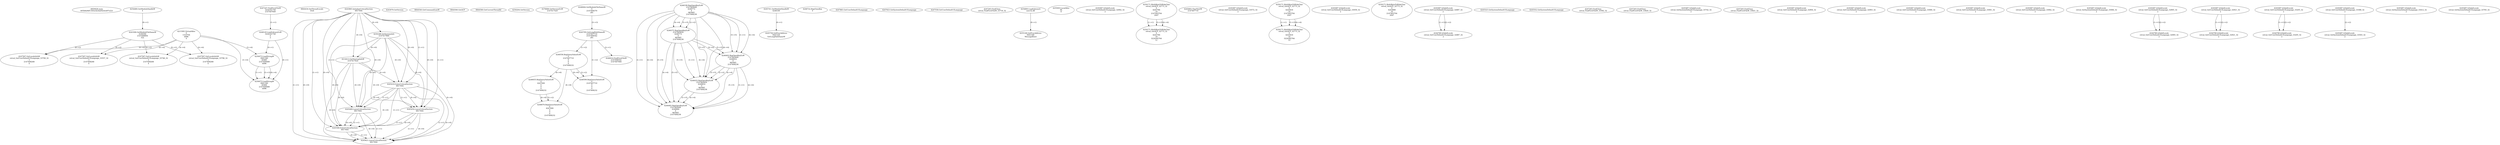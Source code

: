 // Global SCDG with merge call
digraph {
	0 [label="6850628.main
005b8a9df1345ecfa3da0424cb97e221"]
	1 [label="4254480.GetModuleHandleW
0"]
	2 [label="6844434.SetThreadLocale
1024"]
	3 [label="4243965.InitializeCriticalSection
6917004"]
	4 [label="4243979.GetVersion
"]
	5 [label="4250188.GetSystemInfo
2147417660"]
	3 -> 5 [label="(0-->0)"]
	6 [label="6844540.GetCommandLineW
"]
	7 [label="4214413.GetStartupInfoW
2147417624"]
	3 -> 7 [label="(0-->0)"]
	5 -> 7 [label="(0-->0)"]
	8 [label="6844560.GetACP
"]
	9 [label="6844580.GetCurrentThreadId
"]
	10 [label="4250204.GetVersion
"]
	11 [label="4276690.GetVersionExW
2147417420"]
	12 [label="4243306.GetModuleFileNameW
4194304
2147408904
522"]
	1 -> 12 [label="(0-->1)"]
	13 [label="4248064.GetModuleFileNameW
0
2147408370
261"]
	14 [label="4215383.VirtualAlloc
0
1310704
4096
4"]
	15 [label="4246338.RegOpenKeyExW
2147483649
4246772
0
983065
2147408236"]
	16 [label="4245741.GetModuleHandleW
4246160"]
	17 [label="4245758.GetProcAddress
9441320
GetLongPathNameW"]
	16 -> 17 [label="(0-->1)"]
	18 [label="4245785.GetLongPathNameW
2147407710
2147406542
261"]
	13 -> 18 [label="(3-->3)"]
	19 [label="4246556.RegQueryValueExW
0
2147407710
0
0
0
2147408232"]
	18 -> 19 [label="(1-->2)"]
	20 [label="4246599.RegQueryValueExW
0
2147407710
0
0
0
2147408232"]
	18 -> 20 [label="(1-->2)"]
	19 -> 20 [label="(2-->2)"]
	19 -> 20 [label="(6-->6)"]
	21 [label="4246722.RegCloseKey
0"]
	22 [label="4247883.GetUserDefaultUILanguage
"]
	23 [label="4245418.EnterCriticalSection
6917004"]
	3 -> 23 [label="(1-->1)"]
	3 -> 23 [label="(0-->0)"]
	5 -> 23 [label="(0-->0)"]
	7 -> 23 [label="(0-->0)"]
	24 [label="4245454.LeaveCriticalSection
6917004"]
	3 -> 24 [label="(1-->1)"]
	23 -> 24 [label="(1-->1)"]
	3 -> 24 [label="(0-->0)"]
	5 -> 24 [label="(0-->0)"]
	7 -> 24 [label="(0-->0)"]
	23 -> 24 [label="(0-->0)"]
	25 [label="4247923.GetSystemDefaultUILanguage
"]
	26 [label="4247558.GetUserDefaultUILanguage
"]
	27 [label="4247567.GetLocaleInfoW
retval_GetUserDefaultUILanguage_33708_32
3
2147408268
4"]
	12 -> 27 [label="(0-->2)"]
	14 -> 27 [label="(4-->4)"]
	28 [label="4247247.FindFirstFileW
3224341740
2147407640"]
	29 [label="4247263.FindClose
retval_FindFirstFileW_33718_32"]
	30 [label="4248145.LoadLibraryExW
3224341740
0
2"]
	28 -> 30 [label="(1-->1)"]
	31 [label="4250073.LoadStringW
9441340
65485
2147409468
4096"]
	30 -> 31 [label="(0-->1)"]
	14 -> 31 [label="(3-->4)"]
	32 [label="4254893.LoadLibraryA
user32.dll"]
	33 [label="4255003.LocalAlloc
64
8"]
	34 [label="4255148.GetProcAddress
9441348
MessageBoxA"]
	32 -> 34 [label="(0-->1)"]
	35 [label="4245469.LeaveCriticalSection
6917004"]
	3 -> 35 [label="(1-->1)"]
	23 -> 35 [label="(1-->1)"]
	3 -> 35 [label="(0-->0)"]
	5 -> 35 [label="(0-->0)"]
	7 -> 35 [label="(0-->0)"]
	23 -> 35 [label="(0-->0)"]
	36 [label="4245487.IsValidLocale
retval_GetUserDefaultUILanguage_32902_32
2"]
	37 [label="4250171.MultiByteToWideChar
retval_GetACP_32773_32
0
4243784
10
2147403704
2047"]
	38 [label="4250171.MultiByteToWideChar
retval_GetACP_32773_32
0
4243784
10
3224282764
11"]
	37 -> 38 [label="(1-->1)"]
	37 -> 38 [label="(3-->3)"]
	37 -> 38 [label="(4-->4)"]
	39 [label="4246372.RegOpenKeyExW
2147483650
4246772
0
983065
2147408236"]
	15 -> 39 [label="(2-->2)"]
	15 -> 39 [label="(4-->4)"]
	15 -> 39 [label="(5-->5)"]
	40 [label="4246402.RegOpenKeyExW
2147483649
4246832
0
983065
2147408236"]
	15 -> 40 [label="(1-->1)"]
	15 -> 40 [label="(4-->4)"]
	39 -> 40 [label="(4-->4)"]
	15 -> 40 [label="(5-->5)"]
	39 -> 40 [label="(5-->5)"]
	41 [label="4246432.RegOpenKeyExW
2147483650
4246832
0
983065
2147408236"]
	39 -> 41 [label="(1-->1)"]
	40 -> 41 [label="(2-->2)"]
	15 -> 41 [label="(4-->4)"]
	39 -> 41 [label="(4-->4)"]
	40 -> 41 [label="(4-->4)"]
	15 -> 41 [label="(5-->5)"]
	39 -> 41 [label="(5-->5)"]
	40 -> 41 [label="(5-->5)"]
	42 [label="4246462.RegOpenKeyExW
2147483649
4246884
0
983065
2147408236"]
	15 -> 42 [label="(1-->1)"]
	40 -> 42 [label="(1-->1)"]
	15 -> 42 [label="(4-->4)"]
	39 -> 42 [label="(4-->4)"]
	40 -> 42 [label="(4-->4)"]
	41 -> 42 [label="(4-->4)"]
	15 -> 42 [label="(5-->5)"]
	39 -> 42 [label="(5-->5)"]
	40 -> 42 [label="(5-->5)"]
	41 -> 42 [label="(5-->5)"]
	43 [label="4245683.CharNextW
2147407716"]
	44 [label="4246635.RegQueryValueExW
0
4247000
0
0
0
2147408232"]
	19 -> 44 [label="(6-->6)"]
	45 [label="4246676.RegQueryValueExW
0
4247000
0
0
0
2147408232"]
	44 -> 45 [label="(2-->2)"]
	19 -> 45 [label="(6-->6)"]
	44 -> 45 [label="(6-->6)"]
	46 [label="4245487.IsValidLocale
retval_GetUserDefaultUILanguage_33572_32
2"]
	47 [label="4250171.MultiByteToWideChar
retval_GetACP_32773_32
0
4243616
14
2147403704
2047"]
	48 [label="4250171.MultiByteToWideChar
retval_GetACP_32773_32
0
4243616
14
3224282764
15"]
	47 -> 48 [label="(1-->1)"]
	47 -> 48 [label="(3-->3)"]
	47 -> 48 [label="(4-->4)"]
	49 [label="4246014.FindFirstFileW
2147406542
2147407064"]
	18 -> 49 [label="(2-->1)"]
	50 [label="4245487.IsValidLocale
retval_GetUserDefaultUILanguage_33059_32
2"]
	51 [label="4250171.MultiByteToWideChar
retval_GetACP_32773_32
0
4243868
10
2147403704
2047"]
	52 [label="4245487.IsValidLocale
retval_GetUserDefaultUILanguage_32887_32
2"]
	53 [label="4244766.IsValidLocale
retval_GetUserDefaultUILanguage_32887_32
2"]
	52 -> 53 [label="(1-->1)"]
	52 -> 53 [label="(2-->2)"]
	54 [label="4245525.GetSystemDefaultUILanguage
"]
	55 [label="4245552.GetSystemDefaultUILanguage
"]
	56 [label="4247567.GetLocaleInfoW
retval_GetUserDefaultUILanguage_33557_32
3
2147408268
4"]
	12 -> 56 [label="(0-->2)"]
	14 -> 56 [label="(4-->4)"]
	57 [label="4247263.FindClose
retval_FindFirstFileW_33582_32"]
	58 [label="4247567.GetLocaleInfoW
retval_GetUserDefaultUILanguage_33746_32
3
2147408268
4"]
	12 -> 58 [label="(0-->2)"]
	14 -> 58 [label="(4-->4)"]
	59 [label="4247263.FindClose
retval_FindFirstFileW_33820_32"]
	60 [label="4245487.IsValidLocale
retval_GetSystemDefaultUILanguage_33742_32
2"]
	61 [label="4245580.EnterCriticalSection
6917004"]
	3 -> 61 [label="(1-->1)"]
	23 -> 61 [label="(1-->1)"]
	24 -> 61 [label="(1-->1)"]
	35 -> 61 [label="(1-->1)"]
	3 -> 61 [label="(0-->0)"]
	5 -> 61 [label="(0-->0)"]
	7 -> 61 [label="(0-->0)"]
	23 -> 61 [label="(0-->0)"]
	24 -> 61 [label="(0-->0)"]
	35 -> 61 [label="(0-->0)"]
	62 [label="4245621.LeaveCriticalSection
6917004"]
	3 -> 62 [label="(1-->1)"]
	23 -> 62 [label="(1-->1)"]
	24 -> 62 [label="(1-->1)"]
	35 -> 62 [label="(1-->1)"]
	61 -> 62 [label="(1-->1)"]
	3 -> 62 [label="(0-->0)"]
	5 -> 62 [label="(0-->0)"]
	7 -> 62 [label="(0-->0)"]
	23 -> 62 [label="(0-->0)"]
	24 -> 62 [label="(0-->0)"]
	35 -> 62 [label="(0-->0)"]
	61 -> 62 [label="(0-->0)"]
	63 [label="4247567.GetLocaleInfoW
retval_GetUserDefaultUILanguage_33796_32
3
2147408268
4"]
	12 -> 63 [label="(0-->2)"]
	14 -> 63 [label="(4-->4)"]
	64 [label="4247263.FindClose
retval_FindFirstFileW_33821_32"]
	65 [label="4250073.LoadStringW
9441340
65484
2147409468
4096"]
	30 -> 65 [label="(0-->1)"]
	31 -> 65 [label="(1-->1)"]
	31 -> 65 [label="(3-->3)"]
	14 -> 65 [label="(3-->4)"]
	31 -> 65 [label="(4-->4)"]
	66 [label="4245487.IsValidLocale
retval_GetUserDefaultUILanguage_32904_32
2"]
	67 [label="4245487.IsValidLocale
retval_GetUserDefaultUILanguage_32903_32
2"]
	68 [label="4245487.IsValidLocale
retval_GetUserDefaultUILanguage_33060_32
2"]
	69 [label="4245487.IsValidLocale
retval_GetUserDefaultUILanguage_33061_32
2"]
	70 [label="4245487.IsValidLocale
retval_GetUserDefaultUILanguage_33062_32
2"]
	71 [label="4245487.IsValidLocale
retval_GetSystemDefaultUILanguage_33084_32
2"]
	72 [label="4245487.IsValidLocale
retval_GetUserDefaultUILanguage_32905_32
2"]
	73 [label="4244766.IsValidLocale
retval_GetUserDefaultUILanguage_32905_32
2"]
	72 -> 73 [label="(1-->1)"]
	72 -> 73 [label="(2-->2)"]
	74 [label="4245487.IsValidLocale
retval_GetUserDefaultUILanguage_32921_32
2"]
	75 [label="4244766.IsValidLocale
retval_GetUserDefaultUILanguage_32921_32
2"]
	74 -> 75 [label="(1-->1)"]
	74 -> 75 [label="(2-->2)"]
	76 [label="4245487.IsValidLocale
retval_GetUserDefaultUILanguage_33205_32
2"]
	77 [label="4244766.IsValidLocale
retval_GetUserDefaultUILanguage_33205_32
2"]
	76 -> 77 [label="(1-->1)"]
	76 -> 77 [label="(2-->2)"]
	78 [label="4245487.IsValidLocale
retval_GetUserDefaultUILanguage_33368_32
2"]
	79 [label="4245487.IsValidLocale
retval_GetSystemDefaultUILanguage_33503_32
2"]
	78 -> 79 [label="(2-->2)"]
	80 [label="4245487.IsValidLocale
retval_GetSystemDefaultUILanguage_33412_32
2"]
	81 [label="4245487.IsValidLocale
retval_GetSystemDefaultUILanguage_33765_32
2"]
}
